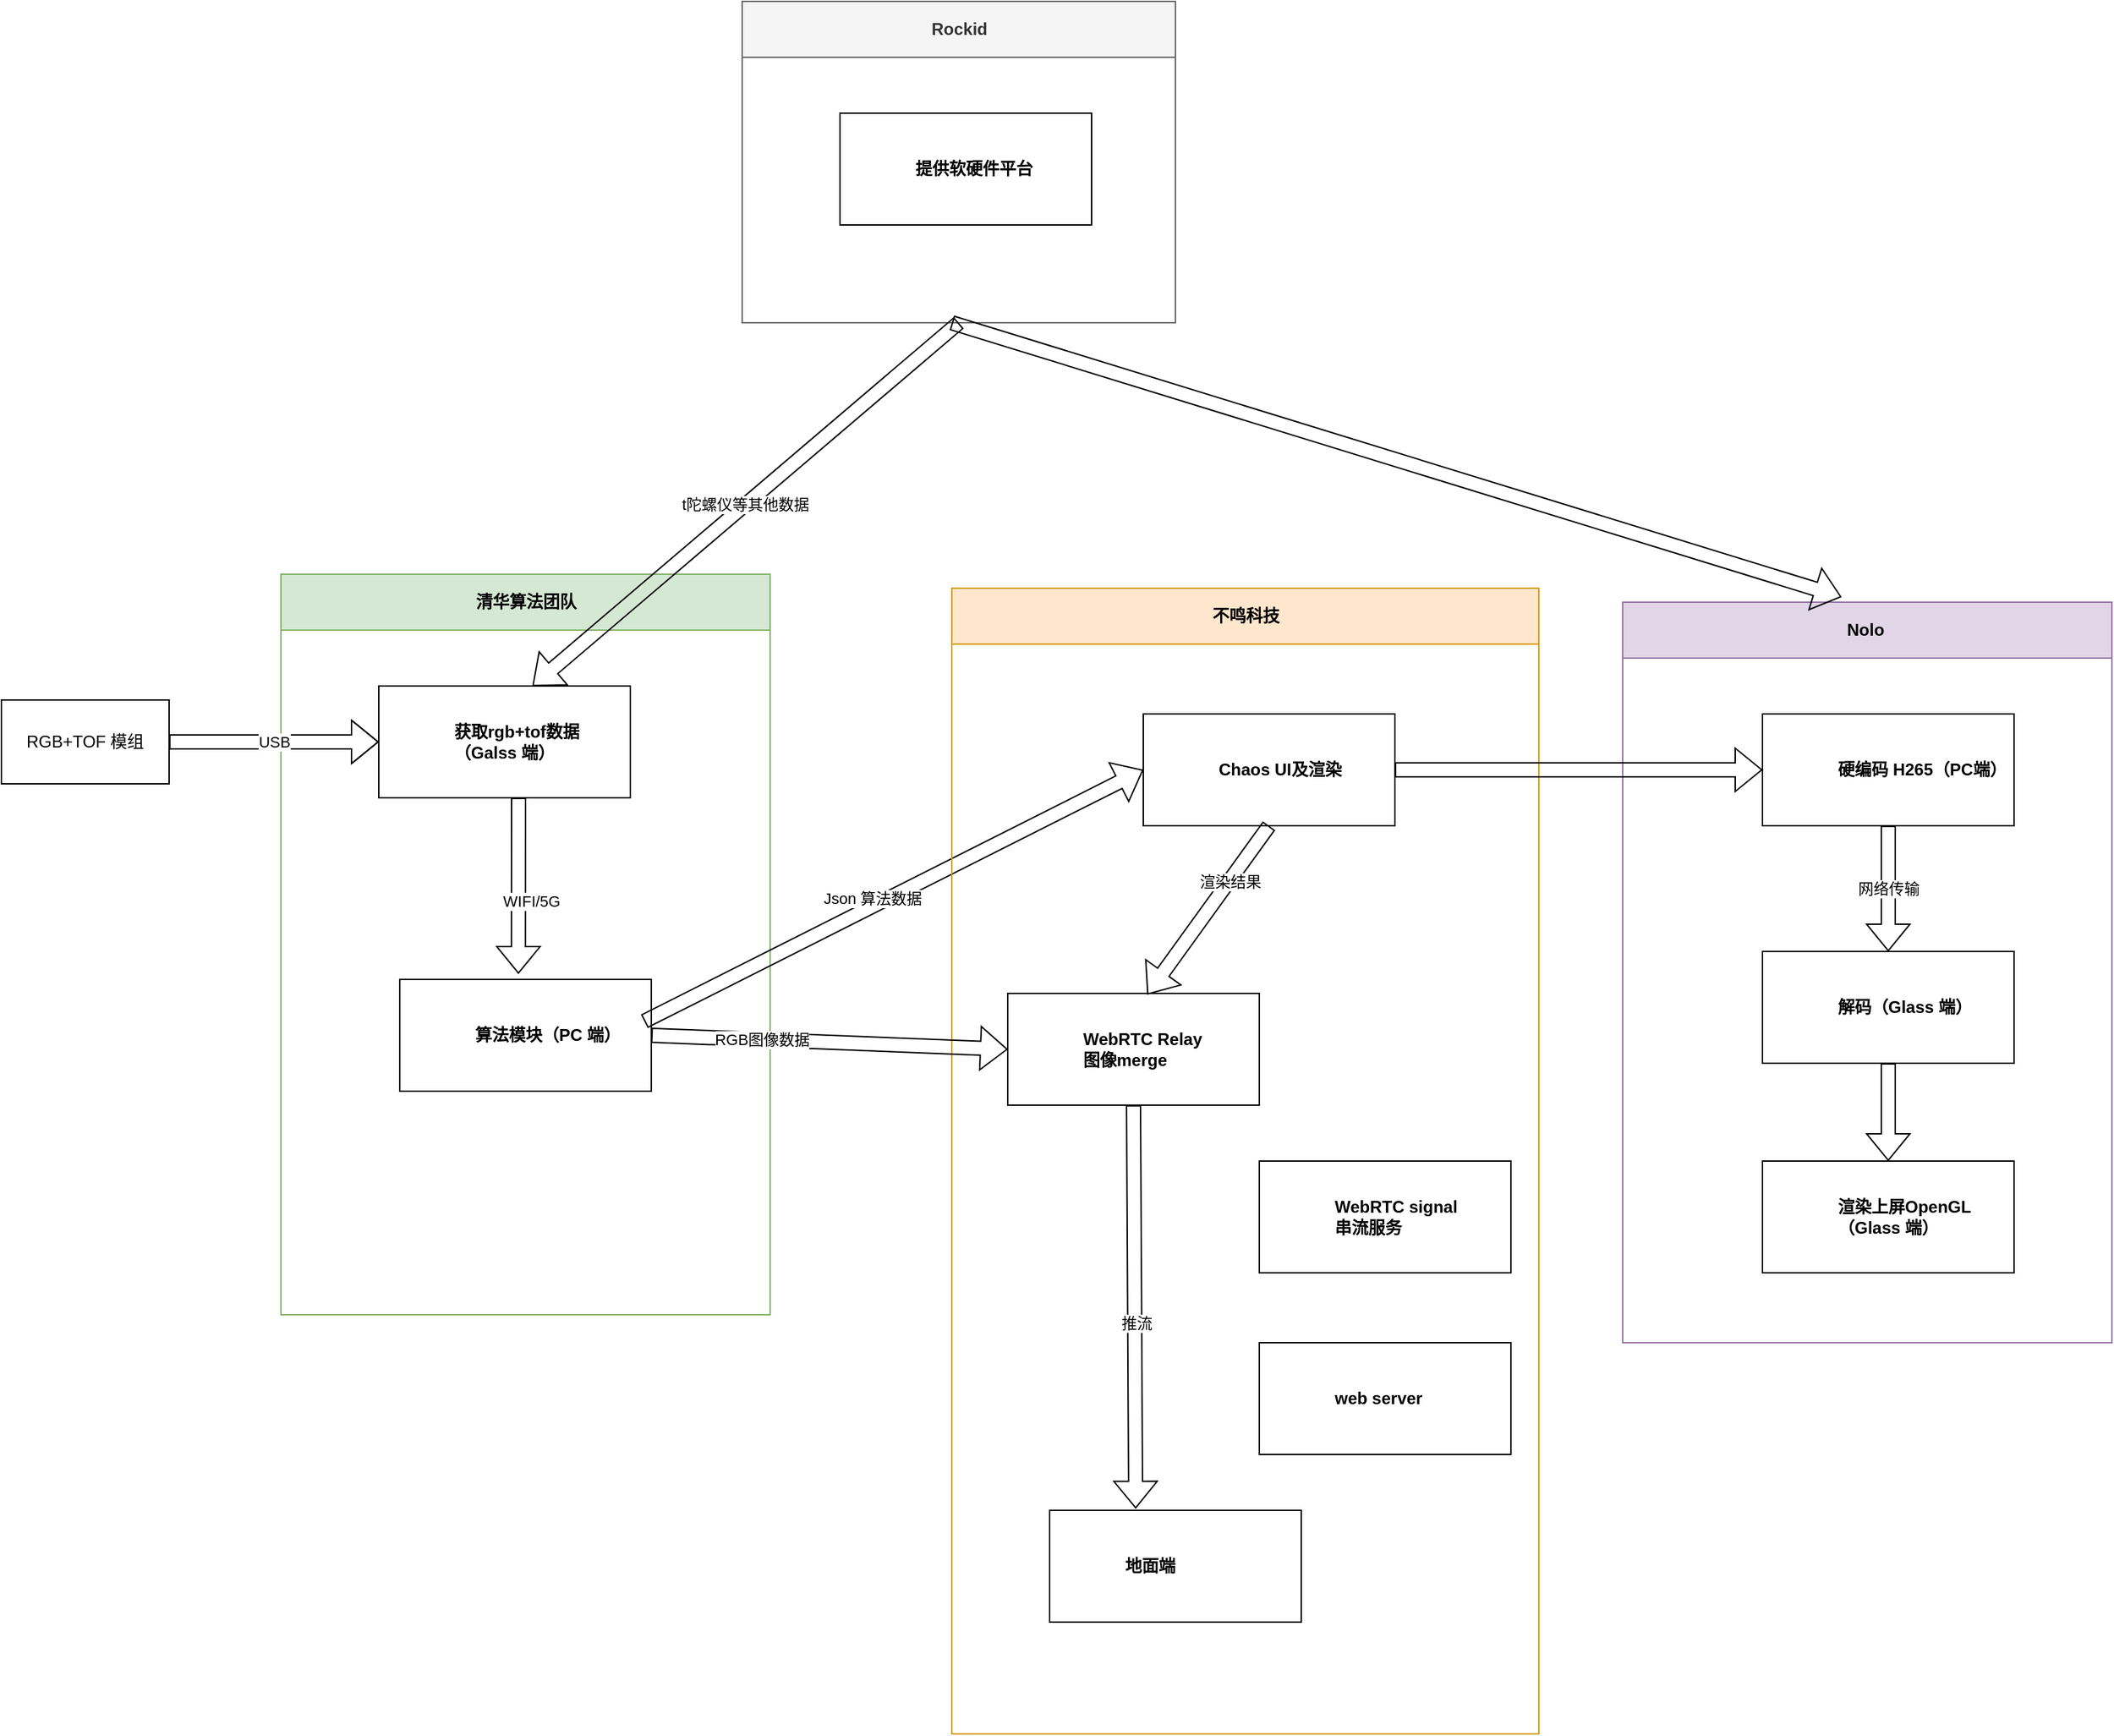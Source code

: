 <mxfile version="20.1.2" type="github">
  <diagram id="prtHgNgQTEPvFCAcTncT" name="Page-1">
    <mxGraphModel dx="1935" dy="1915" grid="1" gridSize="10" guides="1" tooltips="1" connect="1" arrows="1" fold="1" page="1" pageScale="1" pageWidth="827" pageHeight="1169" math="0" shadow="0">
      <root>
        <mxCell id="0" />
        <mxCell id="1" parent="0" />
        <mxCell id="dNxyNK7c78bLwvsdeMH5-11" value="清华算法团队" style="swimlane;html=1;startSize=40;horizontal=1;containerType=tree;glass=0;fillColor=#d5e8d4;strokeColor=#82b366;" parent="1" vertex="1">
          <mxGeometry x="30" y="90" width="350" height="530" as="geometry" />
        </mxCell>
        <UserObject label="获取rgb+tof数据&lt;br&gt;（Galss 端）" name="Edward Morrison" position="Brand Manager" location="Office 2" email="me@example.com" placeholders="1" id="K5jtcFGWHod2hciiucq--11">
          <mxCell style="label;image=https://cdn3.iconfinder.com/data/icons/user-avatars-1/512/users-10-3-128.png;whiteSpace=wrap;html=1;rounded=0;glass=0;treeFolding=1;treeMoving=1;" vertex="1" parent="dNxyNK7c78bLwvsdeMH5-11">
            <mxGeometry x="70" y="80" width="180" height="80" as="geometry" />
          </mxCell>
        </UserObject>
        <mxCell id="K5jtcFGWHod2hciiucq--27" value="" style="shape=flexArrow;endArrow=classic;html=1;rounded=0;entryX=0.555;entryY=-0.05;entryDx=0;entryDy=0;entryPerimeter=0;" edge="1" parent="dNxyNK7c78bLwvsdeMH5-11">
          <mxGeometry width="50" height="50" relative="1" as="geometry">
            <mxPoint x="170" y="160" as="sourcePoint" />
            <mxPoint x="169.9" y="286" as="targetPoint" />
          </mxGeometry>
        </mxCell>
        <mxCell id="K5jtcFGWHod2hciiucq--29" value="WIFI/5G" style="edgeLabel;html=1;align=center;verticalAlign=middle;resizable=0;points=[];" vertex="1" connectable="0" parent="K5jtcFGWHod2hciiucq--27">
          <mxGeometry x="0.178" y="9" relative="1" as="geometry">
            <mxPoint as="offset" />
          </mxGeometry>
        </mxCell>
        <UserObject label="算法模块（PC 端）" name="Edward Morrison" position="Brand Manager" location="Office 2" email="me@example.com" placeholders="1" id="K5jtcFGWHod2hciiucq--28">
          <mxCell style="label;image=https://cdn3.iconfinder.com/data/icons/user-avatars-1/512/users-10-3-128.png;whiteSpace=wrap;html=1;rounded=0;glass=0;treeFolding=1;treeMoving=1;" vertex="1" parent="dNxyNK7c78bLwvsdeMH5-11">
            <mxGeometry x="85" y="290" width="180" height="80" as="geometry" />
          </mxCell>
        </UserObject>
        <mxCell id="K5jtcFGWHod2hciiucq--34" value="" style="shape=flexArrow;endArrow=classic;html=1;rounded=0;entryX=0;entryY=0.5;entryDx=0;entryDy=0;" edge="1" parent="dNxyNK7c78bLwvsdeMH5-11" target="K5jtcFGWHod2hciiucq--33">
          <mxGeometry width="50" height="50" relative="1" as="geometry">
            <mxPoint x="260" y="320" as="sourcePoint" />
            <mxPoint x="310" y="270" as="targetPoint" />
          </mxGeometry>
        </mxCell>
        <mxCell id="K5jtcFGWHod2hciiucq--35" value="Json 算法数据" style="edgeLabel;html=1;align=center;verticalAlign=middle;resizable=0;points=[];" vertex="1" connectable="0" parent="K5jtcFGWHod2hciiucq--34">
          <mxGeometry x="-0.074" y="6" relative="1" as="geometry">
            <mxPoint as="offset" />
          </mxGeometry>
        </mxCell>
        <mxCell id="K5jtcFGWHod2hciiucq--1" value="不鸣科技" style="swimlane;html=1;startSize=40;horizontal=1;containerType=tree;glass=0;fillColor=#ffe6cc;strokeColor=#d79b00;" vertex="1" parent="1">
          <mxGeometry x="510" y="100" width="420" height="820" as="geometry" />
        </mxCell>
        <UserObject label="WebRTC Relay&lt;br&gt;图像merge" name="Edward Morrison" position="Brand Manager" location="Office 2" email="me@example.com" placeholders="1" id="K5jtcFGWHod2hciiucq--30">
          <mxCell style="label;image=https://cdn3.iconfinder.com/data/icons/user-avatars-1/512/users-10-3-128.png;whiteSpace=wrap;html=1;rounded=0;glass=0;treeFolding=1;treeMoving=1;" vertex="1" parent="K5jtcFGWHod2hciiucq--1">
            <mxGeometry x="40" y="290" width="180" height="80" as="geometry" />
          </mxCell>
        </UserObject>
        <UserObject label="Chaos UI及渲染" name="Edward Morrison" position="Brand Manager" location="Office 2" email="me@example.com" placeholders="1" id="K5jtcFGWHod2hciiucq--33">
          <mxCell style="label;image=https://cdn3.iconfinder.com/data/icons/user-avatars-1/512/users-10-3-128.png;whiteSpace=wrap;html=1;rounded=0;glass=0;treeFolding=1;treeMoving=1;" vertex="1" parent="K5jtcFGWHod2hciiucq--1">
            <mxGeometry x="137" y="90" width="180" height="80" as="geometry" />
          </mxCell>
        </UserObject>
        <mxCell id="K5jtcFGWHod2hciiucq--36" value="" style="shape=flexArrow;endArrow=classic;html=1;rounded=0;exitX=0.5;exitY=1;exitDx=0;exitDy=0;entryX=0.555;entryY=0.009;entryDx=0;entryDy=0;entryPerimeter=0;" edge="1" parent="K5jtcFGWHod2hciiucq--1" source="K5jtcFGWHod2hciiucq--33" target="K5jtcFGWHod2hciiucq--30">
          <mxGeometry width="50" height="50" relative="1" as="geometry">
            <mxPoint x="210" y="250" as="sourcePoint" />
            <mxPoint x="260" y="200" as="targetPoint" />
          </mxGeometry>
        </mxCell>
        <mxCell id="K5jtcFGWHod2hciiucq--37" value="渲染结果" style="edgeLabel;html=1;align=center;verticalAlign=middle;resizable=0;points=[];" vertex="1" connectable="0" parent="K5jtcFGWHod2hciiucq--36">
          <mxGeometry x="-0.347" relative="1" as="geometry">
            <mxPoint as="offset" />
          </mxGeometry>
        </mxCell>
        <UserObject label="地面端" name="Edward Morrison" position="Brand Manager" location="Office 2" email="me@example.com" placeholders="1" id="K5jtcFGWHod2hciiucq--38">
          <mxCell style="label;image=https://cdn3.iconfinder.com/data/icons/user-avatars-1/512/users-10-3-128.png;whiteSpace=wrap;html=1;rounded=0;glass=0;treeFolding=1;treeMoving=1;" vertex="1" parent="K5jtcFGWHod2hciiucq--1">
            <mxGeometry x="70" y="660" width="180" height="80" as="geometry" />
          </mxCell>
        </UserObject>
        <UserObject label="WebRTC signal&lt;br&gt;串流服务" name="Edward Morrison" position="Brand Manager" location="Office 2" email="me@example.com" placeholders="1" id="K5jtcFGWHod2hciiucq--39">
          <mxCell style="label;image=https://cdn3.iconfinder.com/data/icons/user-avatars-1/512/users-10-3-128.png;whiteSpace=wrap;html=1;rounded=0;glass=0;treeFolding=1;treeMoving=1;" vertex="1" parent="K5jtcFGWHod2hciiucq--1">
            <mxGeometry x="220" y="410" width="180" height="80" as="geometry" />
          </mxCell>
        </UserObject>
        <UserObject label="web server" name="Edward Morrison" position="Brand Manager" location="Office 2" email="me@example.com" placeholders="1" id="K5jtcFGWHod2hciiucq--42">
          <mxCell style="label;image=https://cdn3.iconfinder.com/data/icons/user-avatars-1/512/users-10-3-128.png;whiteSpace=wrap;html=1;rounded=0;glass=0;treeFolding=1;treeMoving=1;" vertex="1" parent="K5jtcFGWHod2hciiucq--1">
            <mxGeometry x="220" y="540" width="180" height="80" as="geometry" />
          </mxCell>
        </UserObject>
        <mxCell id="K5jtcFGWHod2hciiucq--45" value="" style="shape=flexArrow;endArrow=classic;html=1;rounded=0;exitX=0.5;exitY=1;exitDx=0;exitDy=0;entryX=0.342;entryY=-0.016;entryDx=0;entryDy=0;entryPerimeter=0;" edge="1" parent="K5jtcFGWHod2hciiucq--1" source="K5jtcFGWHod2hciiucq--30" target="K5jtcFGWHod2hciiucq--38">
          <mxGeometry width="50" height="50" relative="1" as="geometry">
            <mxPoint x="110" y="420" as="sourcePoint" />
            <mxPoint x="160" y="590" as="targetPoint" />
          </mxGeometry>
        </mxCell>
        <mxCell id="K5jtcFGWHod2hciiucq--46" value="推流" style="edgeLabel;html=1;align=center;verticalAlign=middle;resizable=0;points=[];" vertex="1" connectable="0" parent="K5jtcFGWHod2hciiucq--45">
          <mxGeometry x="0.076" y="1" relative="1" as="geometry">
            <mxPoint as="offset" />
          </mxGeometry>
        </mxCell>
        <mxCell id="K5jtcFGWHod2hciiucq--5" value="Nolo&amp;nbsp;" style="swimlane;html=1;startSize=40;horizontal=1;containerType=tree;glass=0;fillColor=#e1d5e7;strokeColor=#9673a6;" vertex="1" parent="1">
          <mxGeometry x="990" y="110" width="350" height="530" as="geometry" />
        </mxCell>
        <UserObject label="硬编码 H265（PC端）" name="Edward Morrison" position="Brand Manager" location="Office 2" email="me@example.com" placeholders="1" id="K5jtcFGWHod2hciiucq--49">
          <mxCell style="label;image=https://cdn3.iconfinder.com/data/icons/user-avatars-1/512/users-10-3-128.png;whiteSpace=wrap;html=1;rounded=0;glass=0;treeFolding=1;treeMoving=1;" vertex="1" parent="K5jtcFGWHod2hciiucq--5">
            <mxGeometry x="100" y="80" width="180" height="80" as="geometry" />
          </mxCell>
        </UserObject>
        <UserObject label="解码（Glass 端）" name="Edward Morrison" position="Brand Manager" location="Office 2" email="me@example.com" placeholders="1" id="K5jtcFGWHod2hciiucq--58">
          <mxCell style="label;image=https://cdn3.iconfinder.com/data/icons/user-avatars-1/512/users-10-3-128.png;whiteSpace=wrap;html=1;rounded=0;glass=0;treeFolding=1;treeMoving=1;" vertex="1" parent="K5jtcFGWHod2hciiucq--5">
            <mxGeometry x="100" y="250" width="180" height="80" as="geometry" />
          </mxCell>
        </UserObject>
        <mxCell id="K5jtcFGWHod2hciiucq--61" value="网络传输" style="shape=flexArrow;endArrow=classic;html=1;rounded=0;exitX=0.5;exitY=1;exitDx=0;exitDy=0;" edge="1" parent="K5jtcFGWHod2hciiucq--5" source="K5jtcFGWHod2hciiucq--49" target="K5jtcFGWHod2hciiucq--58">
          <mxGeometry width="50" height="50" relative="1" as="geometry">
            <mxPoint x="180" y="210" as="sourcePoint" />
            <mxPoint x="230" y="160" as="targetPoint" />
          </mxGeometry>
        </mxCell>
        <UserObject label="渲染上屏OpenGL（Glass 端）" name="Edward Morrison" position="Brand Manager" location="Office 2" email="me@example.com" placeholders="1" id="K5jtcFGWHod2hciiucq--70">
          <mxCell style="label;image=https://cdn3.iconfinder.com/data/icons/user-avatars-1/512/users-10-3-128.png;whiteSpace=wrap;html=1;rounded=0;glass=0;treeFolding=1;treeMoving=1;" vertex="1" parent="K5jtcFGWHod2hciiucq--5">
            <mxGeometry x="100" y="400" width="180" height="80" as="geometry" />
          </mxCell>
        </UserObject>
        <mxCell id="K5jtcFGWHod2hciiucq--71" value="" style="shape=flexArrow;endArrow=classic;html=1;rounded=0;exitX=0.5;exitY=1;exitDx=0;exitDy=0;entryX=0.5;entryY=0;entryDx=0;entryDy=0;" edge="1" parent="K5jtcFGWHod2hciiucq--5" source="K5jtcFGWHod2hciiucq--58" target="K5jtcFGWHod2hciiucq--70">
          <mxGeometry width="50" height="50" relative="1" as="geometry">
            <mxPoint x="190" y="380" as="sourcePoint" />
            <mxPoint x="240" y="330" as="targetPoint" />
          </mxGeometry>
        </mxCell>
        <mxCell id="K5jtcFGWHod2hciiucq--9" value="RGB+TOF 模组" style="rounded=0;whiteSpace=wrap;html=1;" vertex="1" parent="1">
          <mxGeometry x="-170" y="180" width="120" height="60" as="geometry" />
        </mxCell>
        <mxCell id="K5jtcFGWHod2hciiucq--15" value="USB" style="shape=flexArrow;endArrow=classic;html=1;rounded=0;exitX=1;exitY=0.5;exitDx=0;exitDy=0;entryX=0;entryY=0.5;entryDx=0;entryDy=0;" edge="1" parent="1" source="K5jtcFGWHod2hciiucq--9" target="K5jtcFGWHod2hciiucq--11">
          <mxGeometry width="50" height="50" relative="1" as="geometry">
            <mxPoint x="-30" y="240" as="sourcePoint" />
            <mxPoint x="20" y="190" as="targetPoint" />
            <Array as="points">
              <mxPoint x="30" y="210" />
            </Array>
          </mxGeometry>
        </mxCell>
        <mxCell id="K5jtcFGWHod2hciiucq--16" value="Rockid" style="swimlane;html=1;startSize=40;horizontal=1;containerType=tree;glass=0;fillColor=#f5f5f5;fontColor=#333333;strokeColor=#666666;" vertex="1" parent="1">
          <mxGeometry x="360" y="-320" width="310" height="230" as="geometry" />
        </mxCell>
        <UserObject label="提供软硬件平台" name="Edward Morrison" position="Brand Manager" location="Office 2" email="me@example.com" placeholders="1" id="K5jtcFGWHod2hciiucq--20">
          <mxCell style="label;image=https://cdn3.iconfinder.com/data/icons/user-avatars-1/512/users-10-3-128.png;whiteSpace=wrap;html=1;rounded=0;glass=0;treeFolding=1;treeMoving=1;" vertex="1" parent="K5jtcFGWHod2hciiucq--16">
            <mxGeometry x="70" y="80" width="180" height="80" as="geometry" />
          </mxCell>
        </UserObject>
        <mxCell id="K5jtcFGWHod2hciiucq--21" value="t陀螺仪等其他数据" style="shape=flexArrow;endArrow=classic;html=1;rounded=0;entryX=0.611;entryY=0;entryDx=0;entryDy=0;entryPerimeter=0;exitX=0.5;exitY=1;exitDx=0;exitDy=0;" edge="1" parent="1" source="K5jtcFGWHod2hciiucq--16" target="K5jtcFGWHod2hciiucq--11">
          <mxGeometry width="50" height="50" relative="1" as="geometry">
            <mxPoint x="320" y="-140" as="sourcePoint" />
            <mxPoint x="370" y="-200" as="targetPoint" />
          </mxGeometry>
        </mxCell>
        <mxCell id="K5jtcFGWHod2hciiucq--31" value="" style="shape=flexArrow;endArrow=classic;html=1;rounded=0;entryX=0;entryY=0.5;entryDx=0;entryDy=0;exitX=1;exitY=0.5;exitDx=0;exitDy=0;" edge="1" parent="1" source="K5jtcFGWHod2hciiucq--28" target="K5jtcFGWHod2hciiucq--30">
          <mxGeometry width="50" height="50" relative="1" as="geometry">
            <mxPoint x="300" y="450" as="sourcePoint" />
            <mxPoint x="350" y="400" as="targetPoint" />
          </mxGeometry>
        </mxCell>
        <mxCell id="K5jtcFGWHod2hciiucq--32" value="RGB图像数据" style="edgeLabel;html=1;align=center;verticalAlign=middle;resizable=0;points=[];" vertex="1" connectable="0" parent="K5jtcFGWHod2hciiucq--31">
          <mxGeometry x="-0.379" relative="1" as="geometry">
            <mxPoint as="offset" />
          </mxGeometry>
        </mxCell>
        <mxCell id="K5jtcFGWHod2hciiucq--53" value="" style="shape=flexArrow;endArrow=classic;html=1;rounded=0;entryX=0;entryY=0.5;entryDx=0;entryDy=0;" edge="1" parent="1" source="K5jtcFGWHod2hciiucq--33" target="K5jtcFGWHod2hciiucq--49">
          <mxGeometry width="50" height="50" relative="1" as="geometry">
            <mxPoint x="317" y="180" as="sourcePoint" />
            <mxPoint x="1407.711" y="330" as="targetPoint" />
          </mxGeometry>
        </mxCell>
        <mxCell id="K5jtcFGWHod2hciiucq--72" value="" style="shape=flexArrow;endArrow=classic;html=1;rounded=0;entryX=0.447;entryY=-0.007;entryDx=0;entryDy=0;entryPerimeter=0;" edge="1" parent="1" target="K5jtcFGWHod2hciiucq--5">
          <mxGeometry width="50" height="50" relative="1" as="geometry">
            <mxPoint x="510" y="-90" as="sourcePoint" />
            <mxPoint x="570" y="-90" as="targetPoint" />
          </mxGeometry>
        </mxCell>
      </root>
    </mxGraphModel>
  </diagram>
</mxfile>
